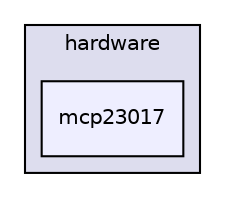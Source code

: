 digraph "/home/travis/build/tobanteAudio/taetl/taetl/experimental/hardware/mcp23017" {
  compound=true
  node [ fontsize="10", fontname="Helvetica"];
  edge [ labelfontsize="10", labelfontname="Helvetica"];
  subgraph clusterdir_67625e5243136b0e3d1b68569a9f16e4 {
    graph [ bgcolor="#ddddee", pencolor="black", label="hardware" fontname="Helvetica", fontsize="10", URL="dir_67625e5243136b0e3d1b68569a9f16e4.html"]
  dir_b97d99858b62417b602c117052f314a0 [shape=box, label="mcp23017", style="filled", fillcolor="#eeeeff", pencolor="black", URL="dir_b97d99858b62417b602c117052f314a0.html"];
  }
}
